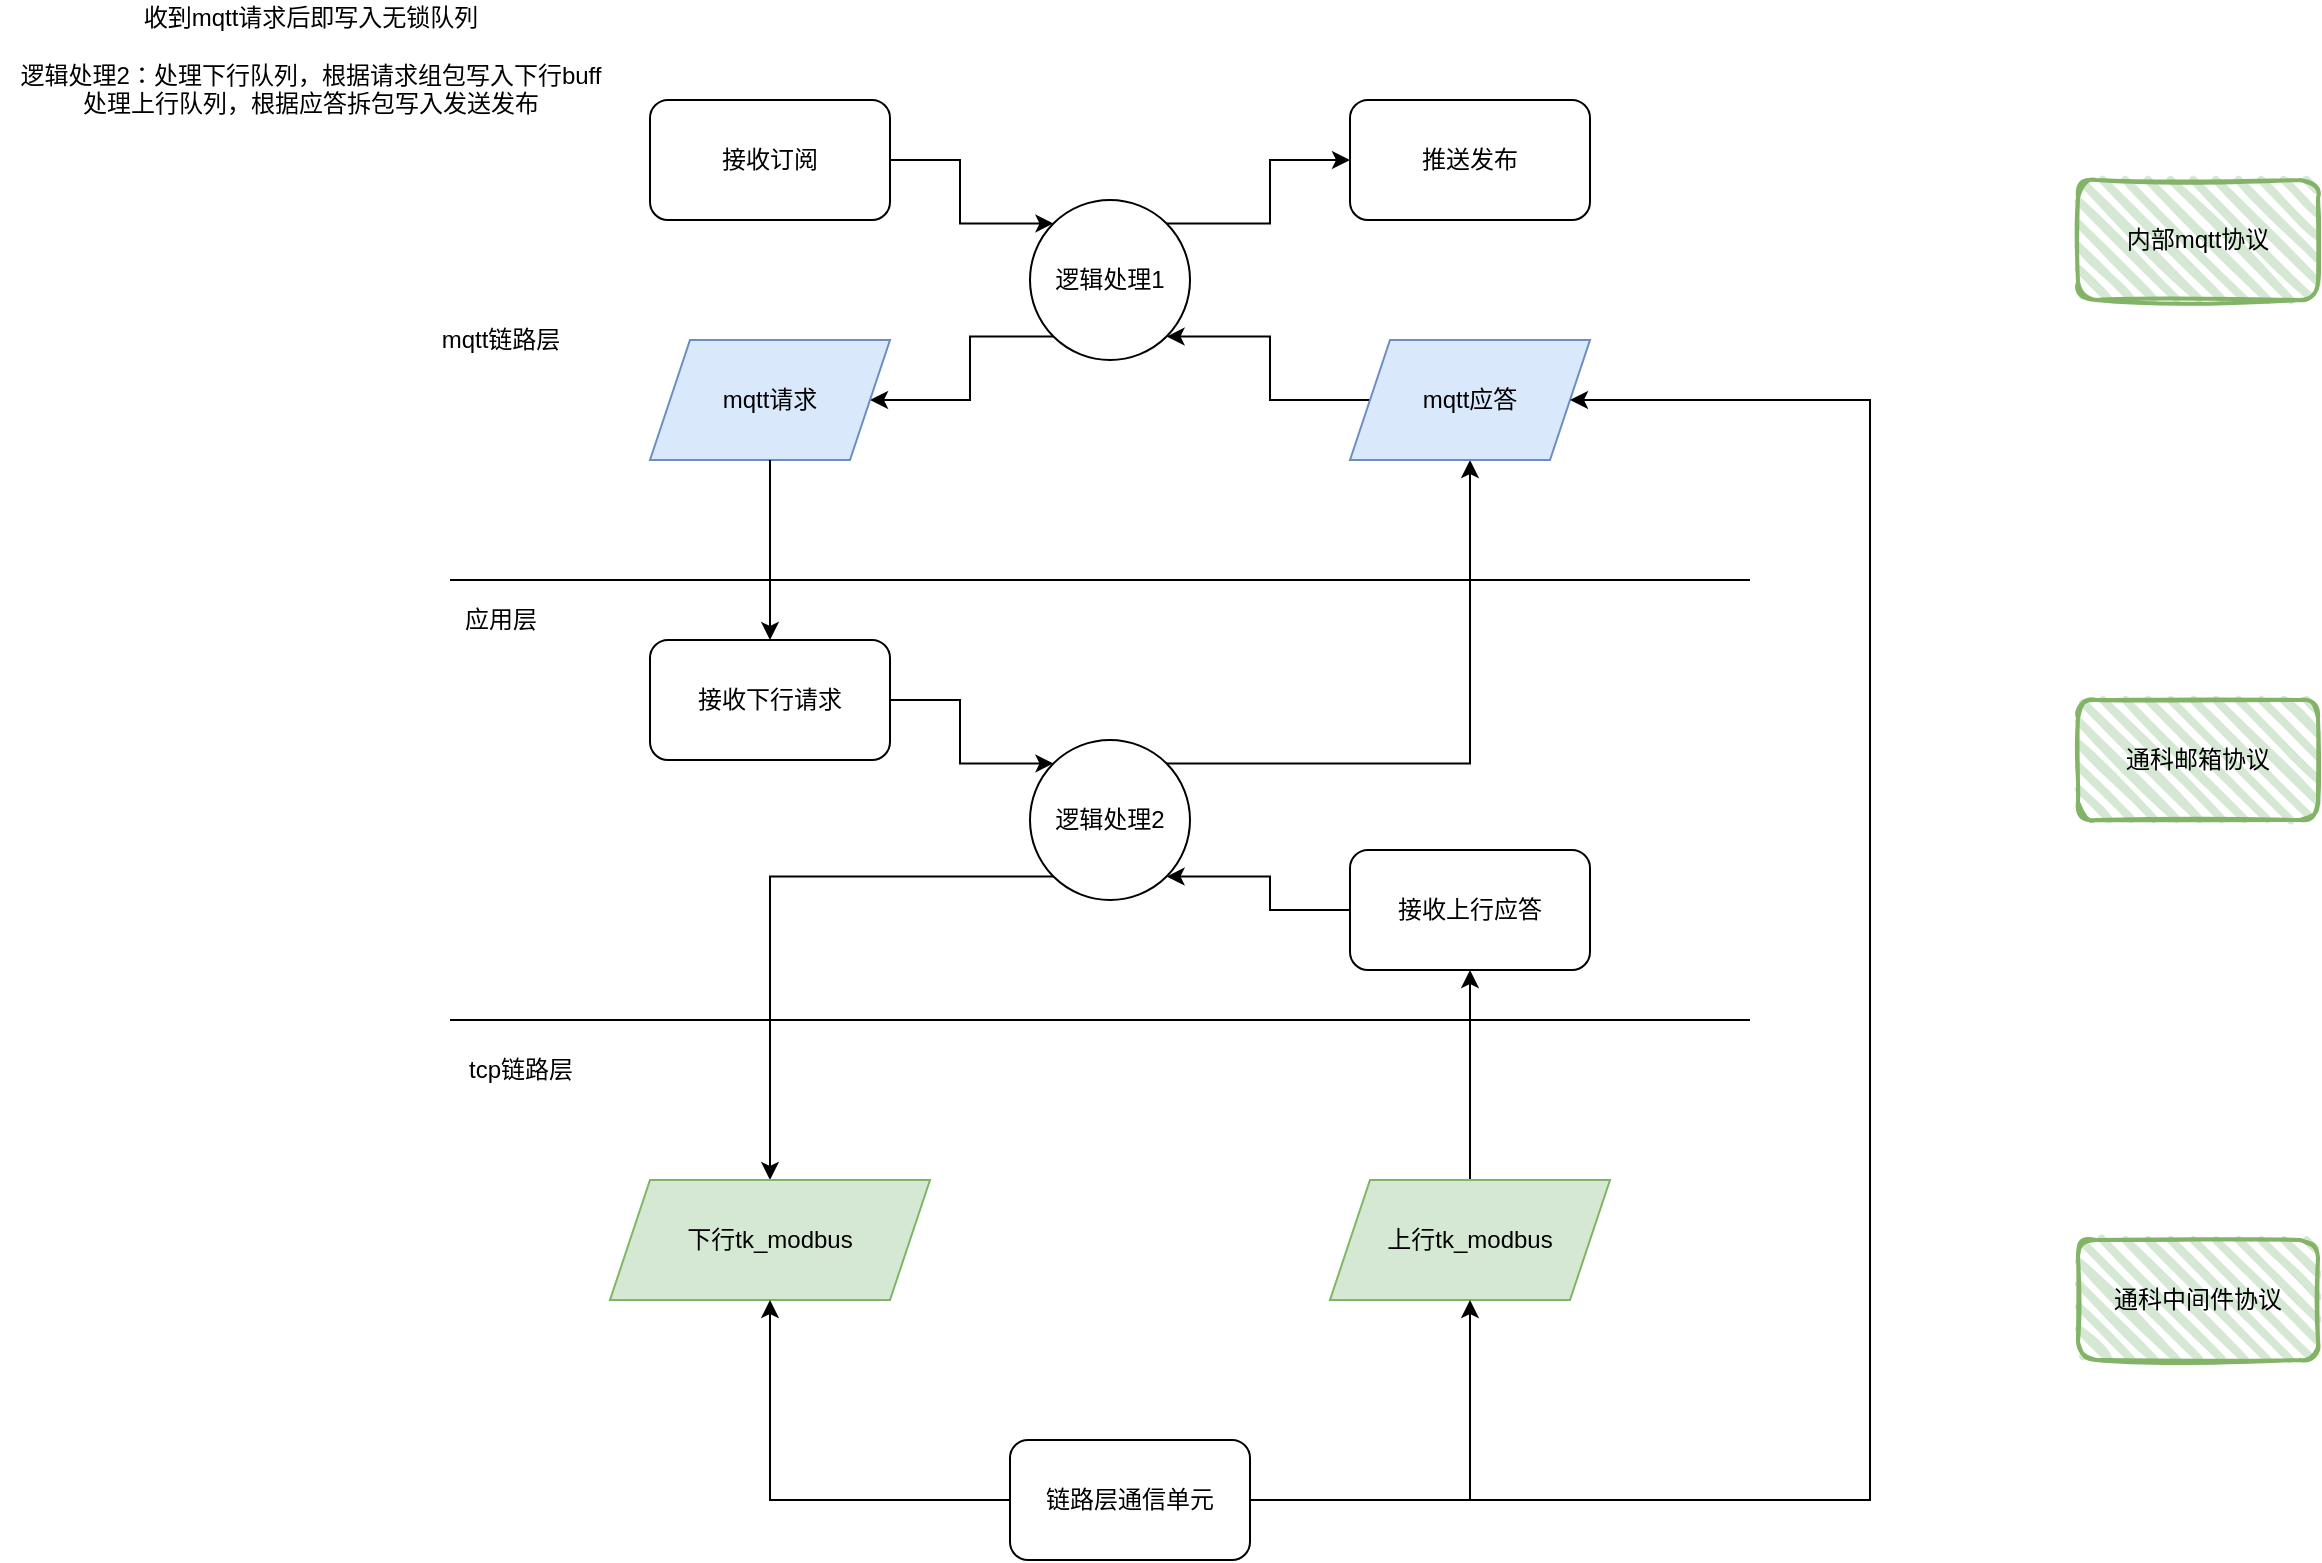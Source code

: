 <mxfile version="20.0.3" type="github">
  <diagram name="Page-1" id="74e2e168-ea6b-b213-b513-2b3c1d86103e">
    <mxGraphModel dx="2138" dy="547" grid="1" gridSize="10" guides="1" tooltips="1" connect="1" arrows="1" fold="1" page="1" pageScale="1" pageWidth="1100" pageHeight="850" background="none" math="0" shadow="0">
      <root>
        <mxCell id="0" />
        <mxCell id="1" parent="0" />
        <mxCell id="dkneOuPwnhS5p_DpT9uo-13" value="接收下行请求" style="rounded=1;whiteSpace=wrap;html=1;" parent="1" vertex="1">
          <mxGeometry x="260" y="380" width="120" height="60" as="geometry" />
        </mxCell>
        <mxCell id="dkneOuPwnhS5p_DpT9uo-14" value="" style="endArrow=none;html=1;rounded=0;" parent="1" edge="1">
          <mxGeometry width="50" height="50" relative="1" as="geometry">
            <mxPoint x="160" y="570" as="sourcePoint" />
            <mxPoint x="810" y="570" as="targetPoint" />
          </mxGeometry>
        </mxCell>
        <mxCell id="dkneOuPwnhS5p_DpT9uo-15" value="应用层" style="text;html=1;align=center;verticalAlign=middle;resizable=0;points=[];autosize=1;strokeColor=none;fillColor=none;" parent="1" vertex="1">
          <mxGeometry x="160" y="360" width="50" height="20" as="geometry" />
        </mxCell>
        <mxCell id="dkneOuPwnhS5p_DpT9uo-16" value="" style="endArrow=none;html=1;rounded=0;" parent="1" edge="1">
          <mxGeometry width="50" height="50" relative="1" as="geometry">
            <mxPoint x="160" y="350" as="sourcePoint" />
            <mxPoint x="810" y="350" as="targetPoint" />
          </mxGeometry>
        </mxCell>
        <mxCell id="dkneOuPwnhS5p_DpT9uo-17" value="tcp链路层" style="text;html=1;align=center;verticalAlign=middle;resizable=0;points=[];autosize=1;strokeColor=none;fillColor=none;" parent="1" vertex="1">
          <mxGeometry x="160" y="585" width="70" height="20" as="geometry" />
        </mxCell>
        <mxCell id="dkneOuPwnhS5p_DpT9uo-18" value="mqtt链路层" style="text;html=1;align=center;verticalAlign=middle;resizable=0;points=[];autosize=1;strokeColor=none;fillColor=none;" parent="1" vertex="1">
          <mxGeometry x="150" y="220" width="70" height="20" as="geometry" />
        </mxCell>
        <mxCell id="dkneOuPwnhS5p_DpT9uo-24" style="edgeStyle=orthogonalEdgeStyle;rounded=0;orthogonalLoop=1;jettySize=auto;html=1;entryX=0;entryY=0;entryDx=0;entryDy=0;" parent="1" source="dkneOuPwnhS5p_DpT9uo-19" target="dkneOuPwnhS5p_DpT9uo-23" edge="1">
          <mxGeometry relative="1" as="geometry" />
        </mxCell>
        <mxCell id="dkneOuPwnhS5p_DpT9uo-19" value="接收订阅" style="rounded=1;whiteSpace=wrap;html=1;" parent="1" vertex="1">
          <mxGeometry x="260" y="110" width="120" height="60" as="geometry" />
        </mxCell>
        <mxCell id="dkneOuPwnhS5p_DpT9uo-25" style="edgeStyle=orthogonalEdgeStyle;rounded=0;orthogonalLoop=1;jettySize=auto;html=1;entryX=1;entryY=0.5;entryDx=0;entryDy=0;exitX=0;exitY=1;exitDx=0;exitDy=0;" parent="1" source="dkneOuPwnhS5p_DpT9uo-23" target="dkneOuPwnhS5p_DpT9uo-20" edge="1">
          <mxGeometry relative="1" as="geometry">
            <mxPoint x="420" y="280" as="sourcePoint" />
            <Array as="points">
              <mxPoint x="420" y="228" />
              <mxPoint x="420" y="260" />
            </Array>
          </mxGeometry>
        </mxCell>
        <mxCell id="dkneOuPwnhS5p_DpT9uo-20" value="mqtt请求" style="shape=parallelogram;perimeter=parallelogramPerimeter;whiteSpace=wrap;html=1;fixedSize=1;fillColor=#dae8fc;strokeColor=#6c8ebf;" parent="1" vertex="1">
          <mxGeometry x="260" y="230" width="120" height="60" as="geometry" />
        </mxCell>
        <mxCell id="dkneOuPwnhS5p_DpT9uo-43" style="edgeStyle=orthogonalEdgeStyle;rounded=0;orthogonalLoop=1;jettySize=auto;html=1;entryX=1;entryY=1;entryDx=0;entryDy=0;exitX=0;exitY=0.5;exitDx=0;exitDy=0;" parent="1" source="dkneOuPwnhS5p_DpT9uo-40" target="dkneOuPwnhS5p_DpT9uo-23" edge="1">
          <mxGeometry relative="1" as="geometry">
            <mxPoint x="610" y="260" as="sourcePoint" />
          </mxGeometry>
        </mxCell>
        <mxCell id="dkneOuPwnhS5p_DpT9uo-28" style="edgeStyle=orthogonalEdgeStyle;rounded=0;orthogonalLoop=1;jettySize=auto;html=1;entryX=0.5;entryY=0;entryDx=0;entryDy=0;exitX=0.5;exitY=1;exitDx=0;exitDy=0;" parent="1" source="dkneOuPwnhS5p_DpT9uo-20" target="dkneOuPwnhS5p_DpT9uo-13" edge="1">
          <mxGeometry relative="1" as="geometry">
            <Array as="points">
              <mxPoint x="320" y="300" />
              <mxPoint x="320" y="300" />
            </Array>
          </mxGeometry>
        </mxCell>
        <mxCell id="dkneOuPwnhS5p_DpT9uo-44" style="edgeStyle=orthogonalEdgeStyle;rounded=0;orthogonalLoop=1;jettySize=auto;html=1;entryX=0;entryY=0.5;entryDx=0;entryDy=0;exitX=1;exitY=0;exitDx=0;exitDy=0;" parent="1" source="dkneOuPwnhS5p_DpT9uo-23" target="hd8WvTRlU5QdLkVc9hPx-4" edge="1">
          <mxGeometry relative="1" as="geometry">
            <mxPoint x="620" y="140" as="targetPoint" />
          </mxGeometry>
        </mxCell>
        <mxCell id="dkneOuPwnhS5p_DpT9uo-23" value="逻辑处理1" style="ellipse;whiteSpace=wrap;html=1;aspect=fixed;" parent="1" vertex="1">
          <mxGeometry x="450" y="160" width="80" height="80" as="geometry" />
        </mxCell>
        <mxCell id="dkneOuPwnhS5p_DpT9uo-30" style="edgeStyle=orthogonalEdgeStyle;rounded=0;orthogonalLoop=1;jettySize=auto;html=1;entryX=0;entryY=0;entryDx=0;entryDy=0;exitX=1;exitY=0.5;exitDx=0;exitDy=0;" parent="1" source="dkneOuPwnhS5p_DpT9uo-13" target="dkneOuPwnhS5p_DpT9uo-27" edge="1">
          <mxGeometry relative="1" as="geometry" />
        </mxCell>
        <mxCell id="dkneOuPwnhS5p_DpT9uo-34" style="edgeStyle=orthogonalEdgeStyle;rounded=0;orthogonalLoop=1;jettySize=auto;html=1;exitX=0;exitY=1;exitDx=0;exitDy=0;entryX=0.5;entryY=0;entryDx=0;entryDy=0;" parent="1" source="dkneOuPwnhS5p_DpT9uo-27" target="dkneOuPwnhS5p_DpT9uo-31" edge="1">
          <mxGeometry relative="1" as="geometry">
            <Array as="points">
              <mxPoint x="320" y="498" />
            </Array>
          </mxGeometry>
        </mxCell>
        <mxCell id="dkneOuPwnhS5p_DpT9uo-41" style="edgeStyle=orthogonalEdgeStyle;rounded=0;orthogonalLoop=1;jettySize=auto;html=1;exitX=1;exitY=0;exitDx=0;exitDy=0;" parent="1" source="dkneOuPwnhS5p_DpT9uo-27" target="dkneOuPwnhS5p_DpT9uo-40" edge="1">
          <mxGeometry relative="1" as="geometry" />
        </mxCell>
        <mxCell id="dkneOuPwnhS5p_DpT9uo-27" value="逻辑处理2" style="ellipse;whiteSpace=wrap;html=1;aspect=fixed;" parent="1" vertex="1">
          <mxGeometry x="450" y="430" width="80" height="80" as="geometry" />
        </mxCell>
        <mxCell id="dkneOuPwnhS5p_DpT9uo-31" value="下行tk_modbus" style="shape=parallelogram;perimeter=parallelogramPerimeter;whiteSpace=wrap;html=1;fixedSize=1;fillColor=#d5e8d4;strokeColor=#82b366;" parent="1" vertex="1">
          <mxGeometry x="240" y="650" width="160" height="60" as="geometry" />
        </mxCell>
        <mxCell id="dkneOuPwnhS5p_DpT9uo-36" style="edgeStyle=orthogonalEdgeStyle;rounded=0;orthogonalLoop=1;jettySize=auto;html=1;" parent="1" source="dkneOuPwnhS5p_DpT9uo-33" edge="1">
          <mxGeometry relative="1" as="geometry">
            <mxPoint x="670" y="545" as="targetPoint" />
          </mxGeometry>
        </mxCell>
        <mxCell id="dkneOuPwnhS5p_DpT9uo-33" value="上行tk_modbus" style="shape=parallelogram;perimeter=parallelogramPerimeter;whiteSpace=wrap;html=1;fixedSize=1;fillColor=#d5e8d4;strokeColor=#82b366;" parent="1" vertex="1">
          <mxGeometry x="600" y="650" width="140" height="60" as="geometry" />
        </mxCell>
        <mxCell id="dkneOuPwnhS5p_DpT9uo-39" style="edgeStyle=orthogonalEdgeStyle;rounded=0;orthogonalLoop=1;jettySize=auto;html=1;entryX=1;entryY=1;entryDx=0;entryDy=0;" parent="1" source="dkneOuPwnhS5p_DpT9uo-38" target="dkneOuPwnhS5p_DpT9uo-27" edge="1">
          <mxGeometry relative="1" as="geometry" />
        </mxCell>
        <mxCell id="dkneOuPwnhS5p_DpT9uo-38" value="接收上行应答" style="rounded=1;whiteSpace=wrap;html=1;" parent="1" vertex="1">
          <mxGeometry x="610" y="485" width="120" height="60" as="geometry" />
        </mxCell>
        <mxCell id="dkneOuPwnhS5p_DpT9uo-40" value="mqtt应答" style="shape=parallelogram;perimeter=parallelogramPerimeter;whiteSpace=wrap;html=1;fixedSize=1;fillColor=#dae8fc;strokeColor=#6c8ebf;" parent="1" vertex="1">
          <mxGeometry x="610" y="230" width="120" height="60" as="geometry" />
        </mxCell>
        <mxCell id="dkneOuPwnhS5p_DpT9uo-46" style="edgeStyle=orthogonalEdgeStyle;rounded=0;orthogonalLoop=1;jettySize=auto;html=1;entryX=0.5;entryY=1;entryDx=0;entryDy=0;" parent="1" source="dkneOuPwnhS5p_DpT9uo-45" target="dkneOuPwnhS5p_DpT9uo-31" edge="1">
          <mxGeometry relative="1" as="geometry" />
        </mxCell>
        <mxCell id="dkneOuPwnhS5p_DpT9uo-47" style="edgeStyle=orthogonalEdgeStyle;rounded=0;orthogonalLoop=1;jettySize=auto;html=1;entryX=0.5;entryY=1;entryDx=0;entryDy=0;" parent="1" source="dkneOuPwnhS5p_DpT9uo-45" target="dkneOuPwnhS5p_DpT9uo-33" edge="1">
          <mxGeometry relative="1" as="geometry" />
        </mxCell>
        <mxCell id="hd8WvTRlU5QdLkVc9hPx-2" style="edgeStyle=orthogonalEdgeStyle;rounded=0;orthogonalLoop=1;jettySize=auto;html=1;entryX=1;entryY=0.5;entryDx=0;entryDy=0;" parent="1" source="dkneOuPwnhS5p_DpT9uo-45" target="dkneOuPwnhS5p_DpT9uo-40" edge="1">
          <mxGeometry relative="1" as="geometry">
            <mxPoint x="840" y="710" as="targetPoint" />
            <Array as="points">
              <mxPoint x="870" y="810" />
              <mxPoint x="870" y="260" />
            </Array>
          </mxGeometry>
        </mxCell>
        <mxCell id="dkneOuPwnhS5p_DpT9uo-45" value="链路层通信单元" style="rounded=1;whiteSpace=wrap;html=1;" parent="1" vertex="1">
          <mxGeometry x="440" y="780" width="120" height="60" as="geometry" />
        </mxCell>
        <mxCell id="dkneOuPwnhS5p_DpT9uo-51" value="内部mqtt协议" style="rounded=1;whiteSpace=wrap;html=1;strokeWidth=2;fillWeight=4;hachureGap=8;hachureAngle=45;fillColor=#d5e8d4;sketch=1;strokeColor=#82b366;" parent="1" vertex="1">
          <mxGeometry x="974" y="150" width="120" height="60" as="geometry" />
        </mxCell>
        <mxCell id="dkneOuPwnhS5p_DpT9uo-52" value="通科邮箱协议" style="rounded=1;whiteSpace=wrap;html=1;strokeWidth=2;fillWeight=4;hachureGap=8;hachureAngle=45;fillColor=#d5e8d4;sketch=1;strokeColor=#82b366;" parent="1" vertex="1">
          <mxGeometry x="974" y="410" width="120" height="60" as="geometry" />
        </mxCell>
        <mxCell id="dkneOuPwnhS5p_DpT9uo-53" value="通科中间件协议" style="rounded=1;whiteSpace=wrap;html=1;strokeWidth=2;fillWeight=4;hachureGap=8;hachureAngle=45;fillColor=#d5e8d4;sketch=1;strokeColor=#82b366;" parent="1" vertex="1">
          <mxGeometry x="974" y="680" width="120" height="60" as="geometry" />
        </mxCell>
        <mxCell id="dkneOuPwnhS5p_DpT9uo-56" value="收到mqtt请求后即写入无锁队列&lt;br&gt;&lt;br&gt;逻辑处理2：处理下行队列，根据请求组包写入下行buff&lt;br&gt;处理上行队列，根据应答拆包写入发送发布&lt;br&gt;" style="text;html=1;align=center;verticalAlign=middle;resizable=0;points=[];autosize=1;strokeColor=none;fillColor=none;" parent="1" vertex="1">
          <mxGeometry x="-65" y="60" width="310" height="60" as="geometry" />
        </mxCell>
        <mxCell id="hd8WvTRlU5QdLkVc9hPx-4" value="推送发布" style="rounded=1;whiteSpace=wrap;html=1;" parent="1" vertex="1">
          <mxGeometry x="610" y="110" width="120" height="60" as="geometry" />
        </mxCell>
      </root>
    </mxGraphModel>
  </diagram>
</mxfile>
